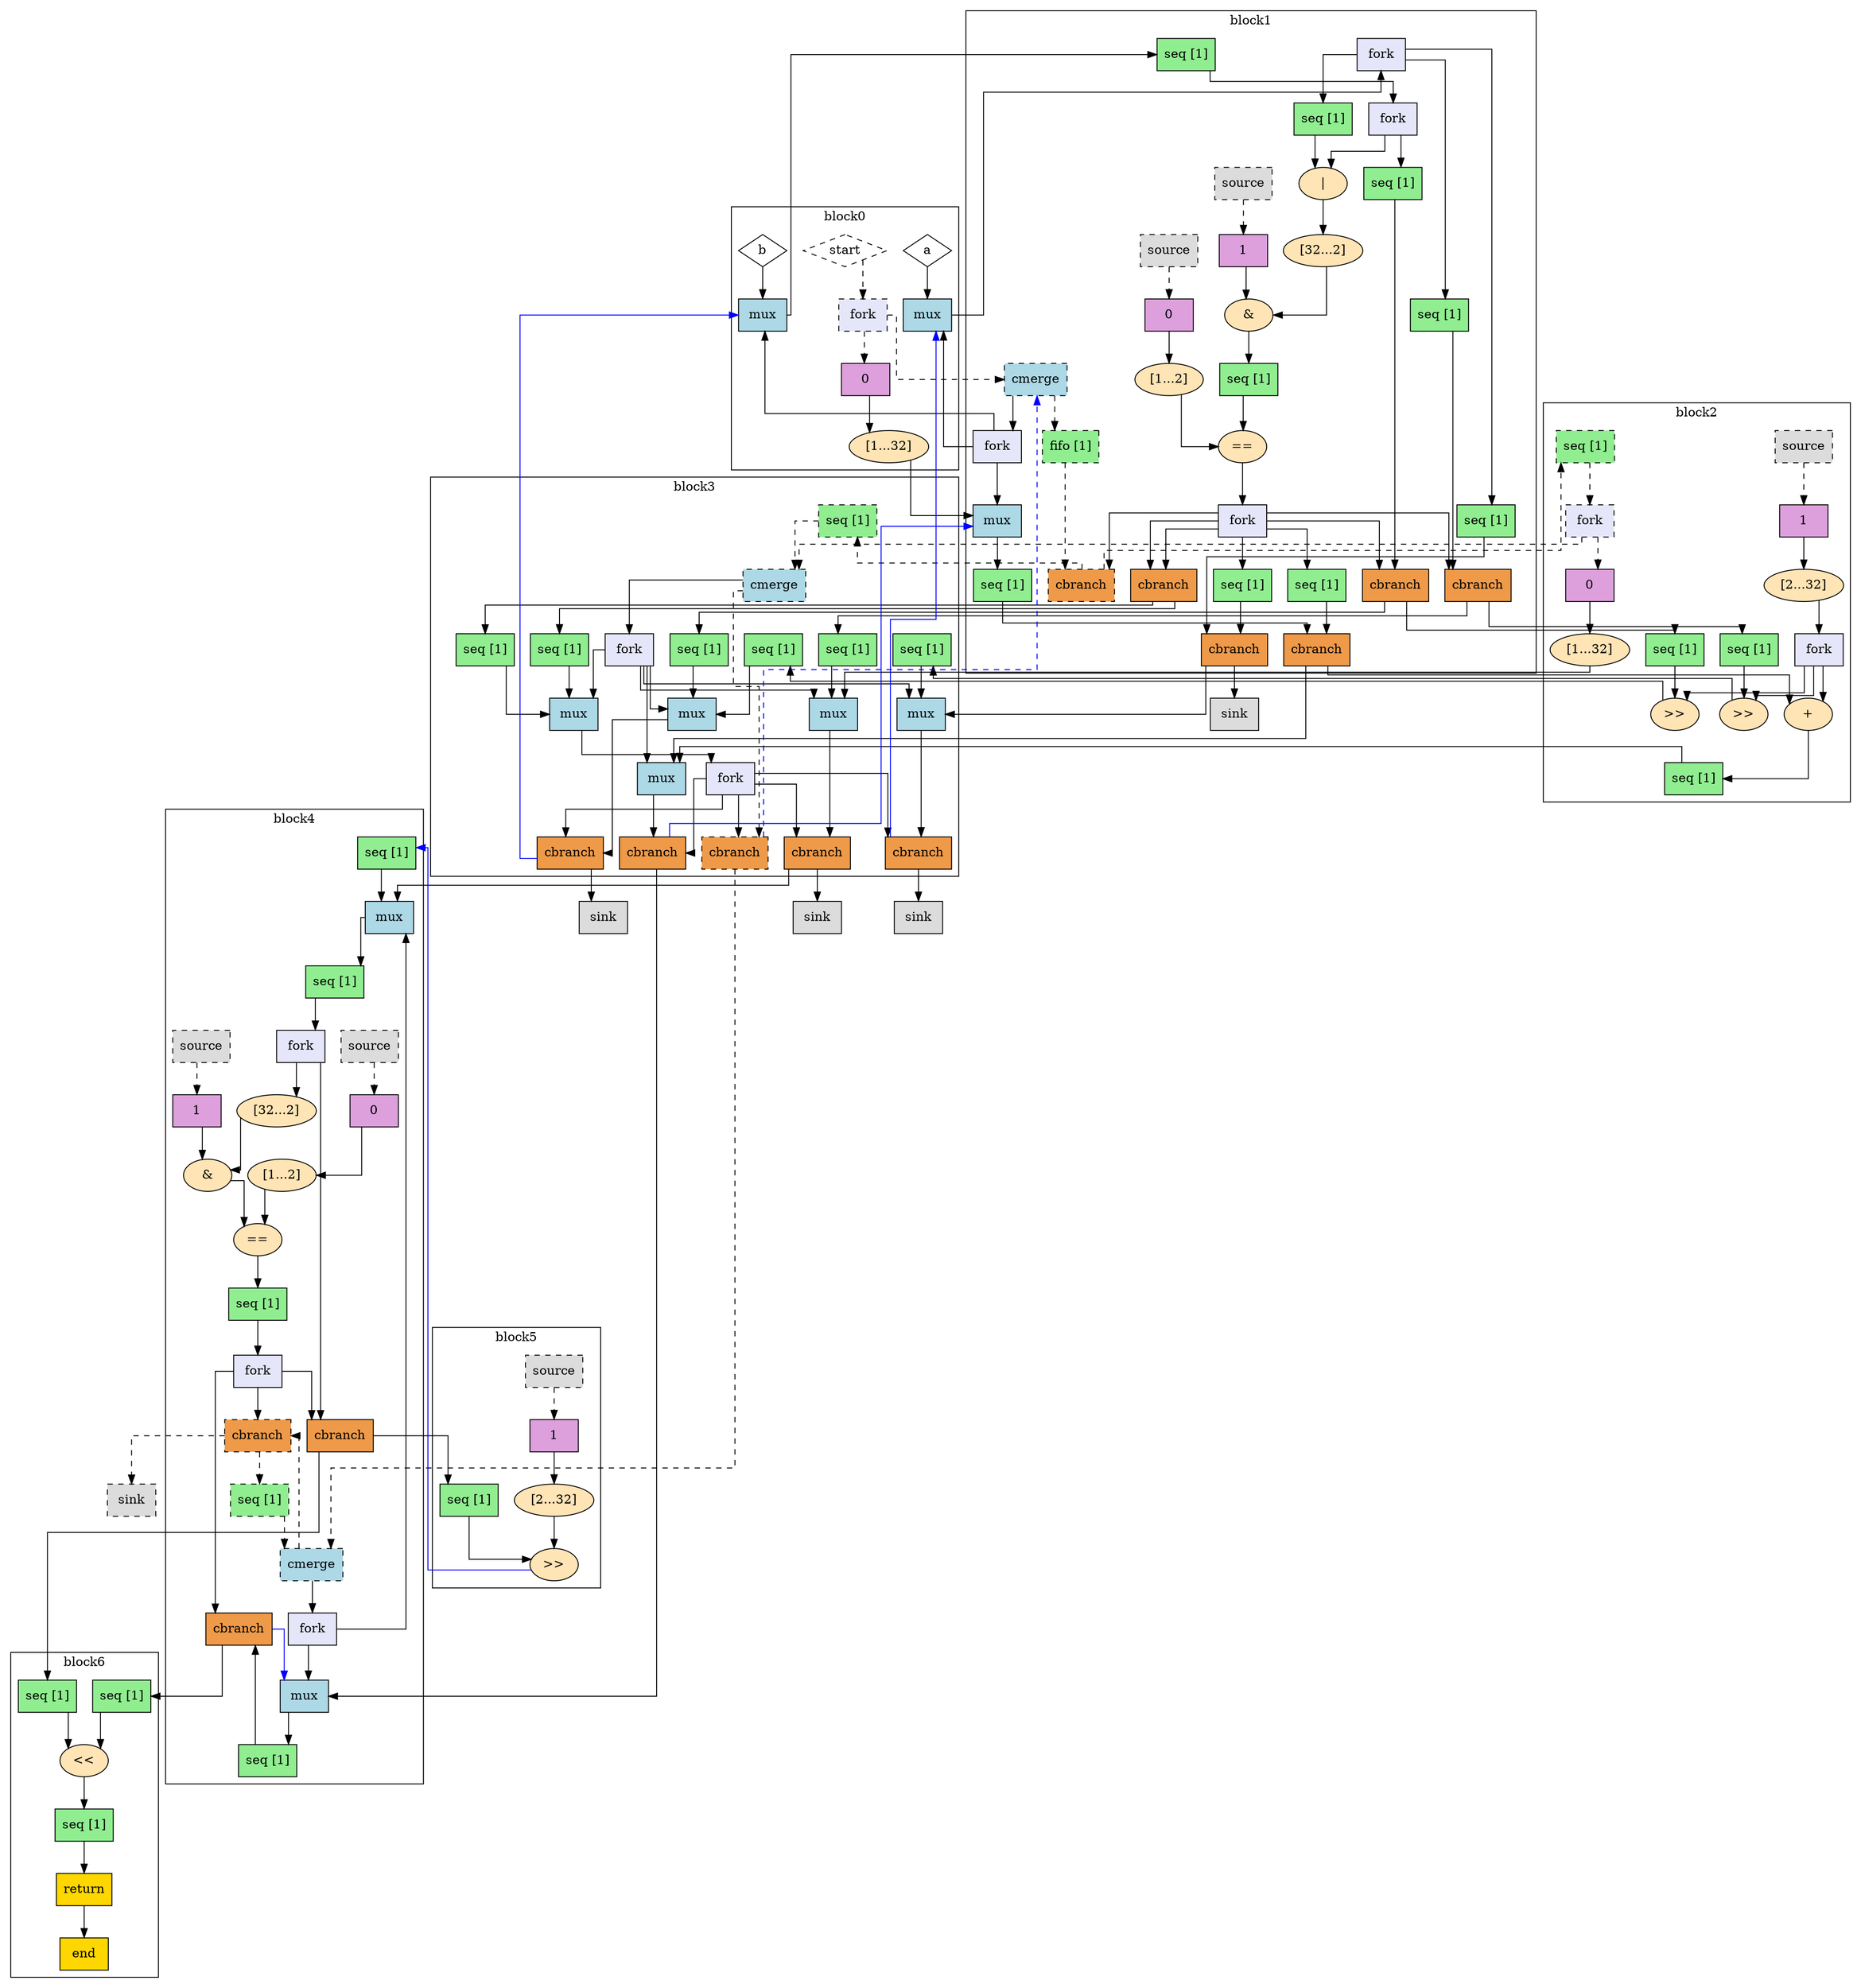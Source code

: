 Digraph G {
  splines=ortho;
  compound=true; // Allow edges between clusters
  // Function arguments
  "a" [mlir_op="handshake.arg", shape=diamond, label="a", ]
  "b" [mlir_op="handshake.arg", shape=diamond, label="b", ]
  "start" [mlir_op="handshake.arg", shape=diamond, style=dashed, label="start", ]
  // Function operations
  "fork0" [mlir_op="handshake.fork", fillcolor=lavender, shape=box, label="fork", style="filled, dashed", ]
  "constant1" [mlir_op="handshake.constant", fillcolor=plum, shape=box, label="0", style="filled", ]
  "extsi0" [mlir_op="arith.extsi", fillcolor=moccasin, shape=oval, label="[1...32]", style="filled", ]
  "mux0" [mlir_op="handshake.mux", fillcolor=lightblue, shape=box, label="mux", style="filled", ]
  "mux1" [mlir_op="handshake.mux", fillcolor=lightblue, shape=box, label="mux", style="filled", ]
  "buffer8" [mlir_op="handshake.buffer", fillcolor=lightgreen, shape=box, label="seq [1]", style="filled", ]
  "fork1" [mlir_op="handshake.fork", fillcolor=lavender, shape=box, label="fork", style="filled", ]
  "mux2" [mlir_op="handshake.mux", fillcolor=lightblue, shape=box, label="mux", style="filled", ]
  "fork2" [mlir_op="handshake.fork", fillcolor=lavender, shape=box, label="fork", style="filled", ]
  "control_merge0" [mlir_op="handshake.control_merge", fillcolor=lightblue, shape=box, label="cmerge", style="filled, dashed", ]
  "fork3" [mlir_op="handshake.fork", fillcolor=lavender, shape=box, label="fork", style="filled", ]
  "source0" [mlir_op="handshake.source", fillcolor=gainsboro, shape=box, label="source", style="filled, dashed", ]
  "constant8" [mlir_op="handshake.constant", fillcolor=plum, shape=box, label="1", style="filled", ]
  "source1" [mlir_op="handshake.source", fillcolor=gainsboro, shape=box, label="source", style="filled, dashed", ]
  "constant9" [mlir_op="handshake.constant", fillcolor=plum, shape=box, label="0", style="filled", ]
  "extsi8" [mlir_op="arith.extsi", fillcolor=moccasin, shape=oval, label="[1...2]", style="filled", ]
  "buffer28" [mlir_op="handshake.buffer", fillcolor=lightgreen, shape=box, label="seq [1]", style="filled", ]
  "ori0" [mlir_op="arith.ori", fillcolor=moccasin, shape=oval, label="|", style="filled", ]
  "trunci1" [mlir_op="arith.trunci", fillcolor=moccasin, shape=oval, label="[32...2]", style="filled", ]
  "andi0" [mlir_op="arith.andi", fillcolor=moccasin, shape=oval, label="&", style="filled", ]
  "buffer16" [mlir_op="handshake.buffer", fillcolor=lightgreen, shape=box, label="seq [1]", style="filled", ]
  "cmpi0" [mlir_op="arith.cmpi==", fillcolor=moccasin, shape=oval, label="==", style="filled", ]
  "fork4" [mlir_op="handshake.fork", fillcolor=lavender, shape=box, label="fork", style="filled", ]
  "buffer5" [mlir_op="handshake.buffer", fillcolor=lightgreen, shape=box, label="seq [1]", style="filled", ]
  "buffer22" [mlir_op="handshake.buffer", fillcolor=lightgreen, shape=box, label="seq [1]", style="filled", ]
  "cond_br3" [mlir_op="handshake.cond_br", fillcolor=tan2, shape=box, label="cbranch", style="filled", ]
  "buffer29" [mlir_op="handshake.buffer", fillcolor=lightgreen, shape=box, label="seq [1]", style="filled", ]
  "cond_br4" [mlir_op="handshake.cond_br", fillcolor=tan2, shape=box, label="cbranch", style="filled", ]
  "buffer20" [mlir_op="handshake.buffer", fillcolor=lightgreen, shape=box, label="seq [1]", style="filled", ]
  "cond_br5" [mlir_op="handshake.cond_br", fillcolor=tan2, shape=box, label="cbranch", style="filled", ]
  "cond_br6" [mlir_op="handshake.cond_br", fillcolor=tan2, shape=box, label="cbranch", style="filled", ]
  "buffer1" [mlir_op="handshake.buffer", fillcolor=lightgreen, shape=box, label="fifo [1]", style="filled, dashed", ]
  "cond_br7" [mlir_op="handshake.cond_br", fillcolor=tan2, shape=box, label="cbranch", style="filled, dashed", ]
  "buffer7" [mlir_op="handshake.buffer", fillcolor=lightgreen, shape=box, label="seq [1]", style="filled", ]
  "buffer15" [mlir_op="handshake.buffer", fillcolor=lightgreen, shape=box, label="seq [1]", style="filled", ]
  "cond_br10" [mlir_op="handshake.cond_br", fillcolor=tan2, shape=box, label="cbranch", style="filled", ]
  "sink0" [mlir_op="handshake.sink", fillcolor=gainsboro, shape=box, label="sink", style="filled", ]
  "buffer27" [mlir_op="handshake.buffer", fillcolor=lightgreen, shape=box, label="seq [1]", style="filled, dashed", ]
  "fork5" [mlir_op="handshake.fork", fillcolor=lavender, shape=box, label="fork", style="filled, dashed", ]
  "source2" [mlir_op="handshake.source", fillcolor=gainsboro, shape=box, label="source", style="filled, dashed", ]
  "constant10" [mlir_op="handshake.constant", fillcolor=plum, shape=box, label="1", style="filled", ]
  "extsi3" [mlir_op="arith.extsi", fillcolor=moccasin, shape=oval, label="[2...32]", style="filled", ]
  "fork6" [mlir_op="handshake.fork", fillcolor=lavender, shape=box, label="fork", style="filled", ]
  "buffer17" [mlir_op="handshake.buffer", fillcolor=lightgreen, shape=box, label="seq [1]", style="filled", ]
  "shrsi0" [mlir_op="arith.shrsi", fillcolor=moccasin, shape=oval, label=">>", style="filled", ]
  "buffer26" [mlir_op="handshake.buffer", fillcolor=lightgreen, shape=box, label="seq [1]", style="filled", ]
  "shrsi1" [mlir_op="arith.shrsi", fillcolor=moccasin, shape=oval, label=">>", style="filled", ]
  "addi0" [mlir_op="arith.addi", fillcolor=moccasin, shape=oval, label="+", style="filled", ]
  "constant11" [mlir_op="handshake.constant", fillcolor=plum, shape=box, label="0", style="filled", ]
  "buffer9" [mlir_op="handshake.buffer", fillcolor=lightgreen, shape=box, label="seq [1]", style="filled", ]
  "extsi9" [mlir_op="arith.extsi", fillcolor=moccasin, shape=oval, label="[1...32]", style="filled", ]
  "mux3" [mlir_op="handshake.mux", fillcolor=lightblue, shape=box, label="mux", style="filled", ]
  "buffer0" [mlir_op="handshake.buffer", fillcolor=lightgreen, shape=box, label="seq [1]", style="filled", ]
  "buffer6" [mlir_op="handshake.buffer", fillcolor=lightgreen, shape=box, label="seq [1]", style="filled", ]
  "mux4" [mlir_op="handshake.mux", fillcolor=lightblue, shape=box, label="mux", style="filled", ]
  "buffer24" [mlir_op="handshake.buffer", fillcolor=lightgreen, shape=box, label="seq [1]", style="filled", ]
  "mux5" [mlir_op="handshake.mux", fillcolor=lightblue, shape=box, label="mux", style="filled", ]
  "buffer4" [mlir_op="handshake.buffer", fillcolor=lightgreen, shape=box, label="seq [1]", style="filled", ]
  "mux6" [mlir_op="handshake.mux", fillcolor=lightblue, shape=box, label="mux", style="filled", ]
  "buffer11" [mlir_op="handshake.buffer", fillcolor=lightgreen, shape=box, label="seq [1]", style="filled", ]
  "buffer18" [mlir_op="handshake.buffer", fillcolor=lightgreen, shape=box, label="seq [1]", style="filled", ]
  "mux7" [mlir_op="handshake.mux", fillcolor=lightblue, shape=box, label="mux", style="filled", ]
  "fork7" [mlir_op="handshake.fork", fillcolor=lavender, shape=box, label="fork", style="filled", ]
  "buffer10" [mlir_op="handshake.buffer", fillcolor=lightgreen, shape=box, label="seq [1]", style="filled, dashed", ]
  "control_merge1" [mlir_op="handshake.control_merge", fillcolor=lightblue, shape=box, label="cmerge", style="filled, dashed", ]
  "fork8" [mlir_op="handshake.fork", fillcolor=lavender, shape=box, label="fork", style="filled", ]
  "cond_br14" [mlir_op="handshake.cond_br", fillcolor=tan2, shape=box, label="cbranch", style="filled", ]
  "cond_br15" [mlir_op="handshake.cond_br", fillcolor=tan2, shape=box, label="cbranch", style="filled", ]
  "sink1" [mlir_op="handshake.sink", fillcolor=gainsboro, shape=box, label="sink", style="filled", ]
  "cond_br16" [mlir_op="handshake.cond_br", fillcolor=tan2, shape=box, label="cbranch", style="filled", ]
  "sink2" [mlir_op="handshake.sink", fillcolor=gainsboro, shape=box, label="sink", style="filled", ]
  "cond_br17" [mlir_op="handshake.cond_br", fillcolor=tan2, shape=box, label="cbranch", style="filled, dashed", ]
  "cond_br18" [mlir_op="handshake.cond_br", fillcolor=tan2, shape=box, label="cbranch", style="filled", ]
  "sink3" [mlir_op="handshake.sink", fillcolor=gainsboro, shape=box, label="sink", style="filled", ]
  "buffer13" [mlir_op="handshake.buffer", fillcolor=lightgreen, shape=box, label="seq [1]", style="filled", ]
  "mux8" [mlir_op="handshake.mux", fillcolor=lightblue, shape=box, label="mux", style="filled", ]
  "buffer3" [mlir_op="handshake.buffer", fillcolor=lightgreen, shape=box, label="seq [1]", style="filled", ]
  "fork9" [mlir_op="handshake.fork", fillcolor=lavender, shape=box, label="fork", style="filled", ]
  "trunci0" [mlir_op="arith.trunci", fillcolor=moccasin, shape=oval, label="[32...2]", style="filled", ]
  "mux9" [mlir_op="handshake.mux", fillcolor=lightblue, shape=box, label="mux", style="filled", ]
  "buffer2" [mlir_op="handshake.buffer", fillcolor=lightgreen, shape=box, label="seq [1]", style="filled, dashed", ]
  "control_merge2" [mlir_op="handshake.control_merge", fillcolor=lightblue, shape=box, label="cmerge", style="filled, dashed", ]
  "fork10" [mlir_op="handshake.fork", fillcolor=lavender, shape=box, label="fork", style="filled", ]
  "source3" [mlir_op="handshake.source", fillcolor=gainsboro, shape=box, label="source", style="filled, dashed", ]
  "constant12" [mlir_op="handshake.constant", fillcolor=plum, shape=box, label="1", style="filled", ]
  "source4" [mlir_op="handshake.source", fillcolor=gainsboro, shape=box, label="source", style="filled, dashed", ]
  "constant13" [mlir_op="handshake.constant", fillcolor=plum, shape=box, label="0", style="filled", ]
  "extsi10" [mlir_op="arith.extsi", fillcolor=moccasin, shape=oval, label="[1...2]", style="filled", ]
  "andi2" [mlir_op="arith.andi", fillcolor=moccasin, shape=oval, label="&", style="filled", ]
  "cmpi1" [mlir_op="arith.cmpi==", fillcolor=moccasin, shape=oval, label="==", style="filled", ]
  "buffer23" [mlir_op="handshake.buffer", fillcolor=lightgreen, shape=box, label="seq [1]", style="filled", ]
  "fork11" [mlir_op="handshake.fork", fillcolor=lavender, shape=box, label="fork", style="filled", ]
  "cond_br21" [mlir_op="handshake.cond_br", fillcolor=tan2, shape=box, label="cbranch", style="filled", ]
  "buffer25" [mlir_op="handshake.buffer", fillcolor=lightgreen, shape=box, label="seq [1]", style="filled", ]
  "cond_br22" [mlir_op="handshake.cond_br", fillcolor=tan2, shape=box, label="cbranch", style="filled", ]
  "cond_br23" [mlir_op="handshake.cond_br", fillcolor=tan2, shape=box, label="cbranch", style="filled, dashed", ]
  "sink4" [mlir_op="handshake.sink", fillcolor=gainsboro, shape=box, label="sink", style="filled, dashed", ]
  "source5" [mlir_op="handshake.source", fillcolor=gainsboro, shape=box, label="source", style="filled, dashed", ]
  "constant14" [mlir_op="handshake.constant", fillcolor=plum, shape=box, label="1", style="filled", ]
  "extsi7" [mlir_op="arith.extsi", fillcolor=moccasin, shape=oval, label="[2...32]", style="filled", ]
  "buffer14" [mlir_op="handshake.buffer", fillcolor=lightgreen, shape=box, label="seq [1]", style="filled", ]
  "shrsi2" [mlir_op="arith.shrsi", fillcolor=moccasin, shape=oval, label=">>", style="filled", ]
  "buffer12" [mlir_op="handshake.buffer", fillcolor=lightgreen, shape=box, label="seq [1]", style="filled", ]
  "buffer19" [mlir_op="handshake.buffer", fillcolor=lightgreen, shape=box, label="seq [1]", style="filled", ]
  "shli0" [mlir_op="arith.shli", fillcolor=moccasin, shape=oval, label="<<", style="filled", ]
  "buffer21" [mlir_op="handshake.buffer", fillcolor=lightgreen, shape=box, label="seq [1]", style="filled", ]
  "d_return0" [mlir_op="handshake.d_return", fillcolor=gold, shape=box, label="return", style="filled", ]
  "end0" [mlir_op="handshake.end", fillcolor=gold, shape=box, label="end", style="filled", ]
  // Edges within basic block 0
  subgraph "cluster0" {
    label="block0"
    "fork0" -> "constant1" [style=dashed, ]
    "constant1" -> "extsi0" []
    "a" -> "mux2" []
    "b" -> "mux1" []
    "start" -> "fork0" [style=dashed, ]
  }
  // Edges outgoing of basic block 0
  "fork0" -> "control_merge0" [style=dashed, ]
  "extsi0" -> "mux0" []
  // Edges within basic block 2
  subgraph "cluster2" {
    label="block2"
    "buffer27" -> "fork5" [style=dashed, ]
    "fork5" -> "constant11" [style=dashed, ]
    "source2" -> "constant10" [style=dashed, ]
    "constant10" -> "extsi3" []
    "extsi3" -> "fork6" []
    "fork6" -> "shrsi0" []
    "fork6" -> "shrsi1" []
    "fork6" -> "addi0" []
    "buffer17" -> "shrsi0" []
    "buffer26" -> "shrsi1" []
    "addi0" -> "buffer9" []
    "constant11" -> "extsi9" []
  }
  // Edges outgoing of basic block 2
  "fork5" -> "control_merge1" [style=dashed, ]
  "shrsi0" -> "buffer24" []
  "shrsi1" -> "buffer0" []
  "buffer9" -> "mux3" []
  "extsi9" -> "mux6" []
  // Edges within basic block 4
  subgraph "cluster4" {
    label="block4"
    "buffer13" -> "mux8" []
    "mux8" -> "buffer3" []
    "buffer3" -> "fork9" []
    "fork9" -> "trunci0" []
    "fork9" -> "cond_br21" []
    "trunci0" -> "andi2" []
    "mux9" -> "buffer25" []
    "buffer2" -> "control_merge2" [style=dashed, ]
    "control_merge2" -> "cond_br23" [style=dashed, ]
    "control_merge2" -> "fork10" []
    "fork10" -> "mux9" []
    "fork10" -> "mux8" []
    "source3" -> "constant12" [style=dashed, ]
    "constant12" -> "andi2" []
    "source4" -> "constant13" [style=dashed, ]
    "constant13" -> "extsi10" []
    "extsi10" -> "cmpi1" []
    "andi2" -> "cmpi1" []
    "cmpi1" -> "buffer23" []
    "buffer23" -> "fork11" []
    "fork11" -> "cond_br21" []
    "fork11" -> "cond_br22" []
    "fork11" -> "cond_br23" []
    "buffer25" -> "cond_br22" []
    "cond_br22" -> "mux9" [ color="blue"]
    "cond_br23" -> "buffer2" [style=dashed, ]
  }
  // Edges outgoing of basic block 4
  "cond_br21" -> "buffer14" []
  "cond_br21" -> "buffer19" []
  "cond_br22" -> "buffer12" []
  "cond_br23" -> "sink4" [style=dashed, ]
  // Edges within basic block 6
  subgraph "cluster6" {
    label="block6"
    "buffer12" -> "shli0" []
    "buffer19" -> "shli0" []
    "shli0" -> "buffer21" []
    "buffer21" -> "d_return0" []
    "d_return0" -> "end0" []
  }
  // Edges within basic block 1
  subgraph "cluster1" {
    label="block1"
    "mux0" -> "buffer5" []
    "mux1" -> "buffer8" []
    "buffer8" -> "fork1" []
    "fork1" -> "buffer29" []
    "fork1" -> "ori0" []
    "mux2" -> "fork2" []
    "fork2" -> "buffer7" []
    "fork2" -> "buffer20" []
    "fork2" -> "buffer28" []
    "control_merge0" -> "buffer1" [style=dashed, ]
    "control_merge0" -> "fork3" []
    "fork3" -> "mux2" []
    "fork3" -> "mux1" []
    "fork3" -> "mux0" []
    "source0" -> "constant8" [style=dashed, ]
    "constant8" -> "andi0" []
    "source1" -> "constant9" [style=dashed, ]
    "constant9" -> "extsi8" []
    "extsi8" -> "cmpi0" []
    "buffer28" -> "ori0" []
    "ori0" -> "trunci1" []
    "trunci1" -> "andi0" []
    "andi0" -> "buffer16" []
    "buffer16" -> "cmpi0" []
    "cmpi0" -> "fork4" []
    "fork4" -> "buffer22" []
    "fork4" -> "cond_br4" []
    "fork4" -> "cond_br5" []
    "fork4" -> "cond_br6" []
    "fork4" -> "cond_br6" []
    "fork4" -> "cond_br7" []
    "fork4" -> "buffer15" []
    "buffer5" -> "cond_br3" []
    "buffer22" -> "cond_br3" []
    "buffer29" -> "cond_br4" []
    "buffer20" -> "cond_br5" []
    "buffer1" -> "cond_br7" [style=dashed, ]
    "buffer7" -> "cond_br10" []
    "buffer15" -> "cond_br10" []
  }
  // Edges outgoing of basic block 1
  "cond_br3" -> "addi0" []
  "cond_br3" -> "mux3" []
  "cond_br4" -> "buffer26" []
  "cond_br4" -> "buffer6" []
  "cond_br5" -> "buffer17" []
  "cond_br5" -> "buffer4" []
  "cond_br6" -> "buffer11" []
  "cond_br6" -> "buffer18" []
  "cond_br7" -> "buffer27" [style=dashed, ]
  "cond_br7" -> "buffer10" [style=dashed, ]
  "cond_br10" -> "sink0" []
  "cond_br10" -> "mux5" []
  // Edges within basic block 3
  subgraph "cluster3" {
    label="block3"
    "mux3" -> "cond_br14" []
    "buffer0" -> "mux4" []
    "buffer6" -> "mux4" []
    "mux4" -> "cond_br15" []
    "buffer24" -> "mux5" []
    "mux5" -> "cond_br16" []
    "buffer4" -> "mux6" []
    "mux6" -> "cond_br18" []
    "buffer11" -> "mux7" []
    "buffer18" -> "mux7" []
    "mux7" -> "fork7" []
    "fork7" -> "cond_br18" []
    "fork7" -> "cond_br17" []
    "fork7" -> "cond_br16" []
    "fork7" -> "cond_br15" []
    "fork7" -> "cond_br14" []
    "buffer10" -> "control_merge1" [style=dashed, ]
    "control_merge1" -> "cond_br17" [style=dashed, ]
    "control_merge1" -> "fork8" []
    "fork8" -> "mux7" []
    "fork8" -> "mux6" []
    "fork8" -> "mux5" []
    "fork8" -> "mux4" []
    "fork8" -> "mux3" []
  }
  // Edges outgoing of basic block 3
  "cond_br14" -> "mux0" [ color="blue"]
  "cond_br14" -> "mux9" []
  "cond_br15" -> "mux1" [ color="blue"]
  "cond_br15" -> "sink1" []
  "cond_br16" -> "mux2" [ color="blue"]
  "cond_br16" -> "sink2" []
  "cond_br17" -> "control_merge0" [style=dashed,  color="blue"]
  "cond_br17" -> "control_merge2" [style=dashed, ]
  "cond_br18" -> "sink3" []
  "cond_br18" -> "mux8" []
  // Edges within basic block 5
  subgraph "cluster5" {
    label="block5"
    "source5" -> "constant14" [style=dashed, ]
    "constant14" -> "extsi7" []
    "extsi7" -> "shrsi2" []
    "buffer14" -> "shrsi2" []
  }
  // Edges outgoing of basic block 5
  "shrsi2" -> "buffer13" [ color="blue"]
  // Edges outside of all basic blocks
}

